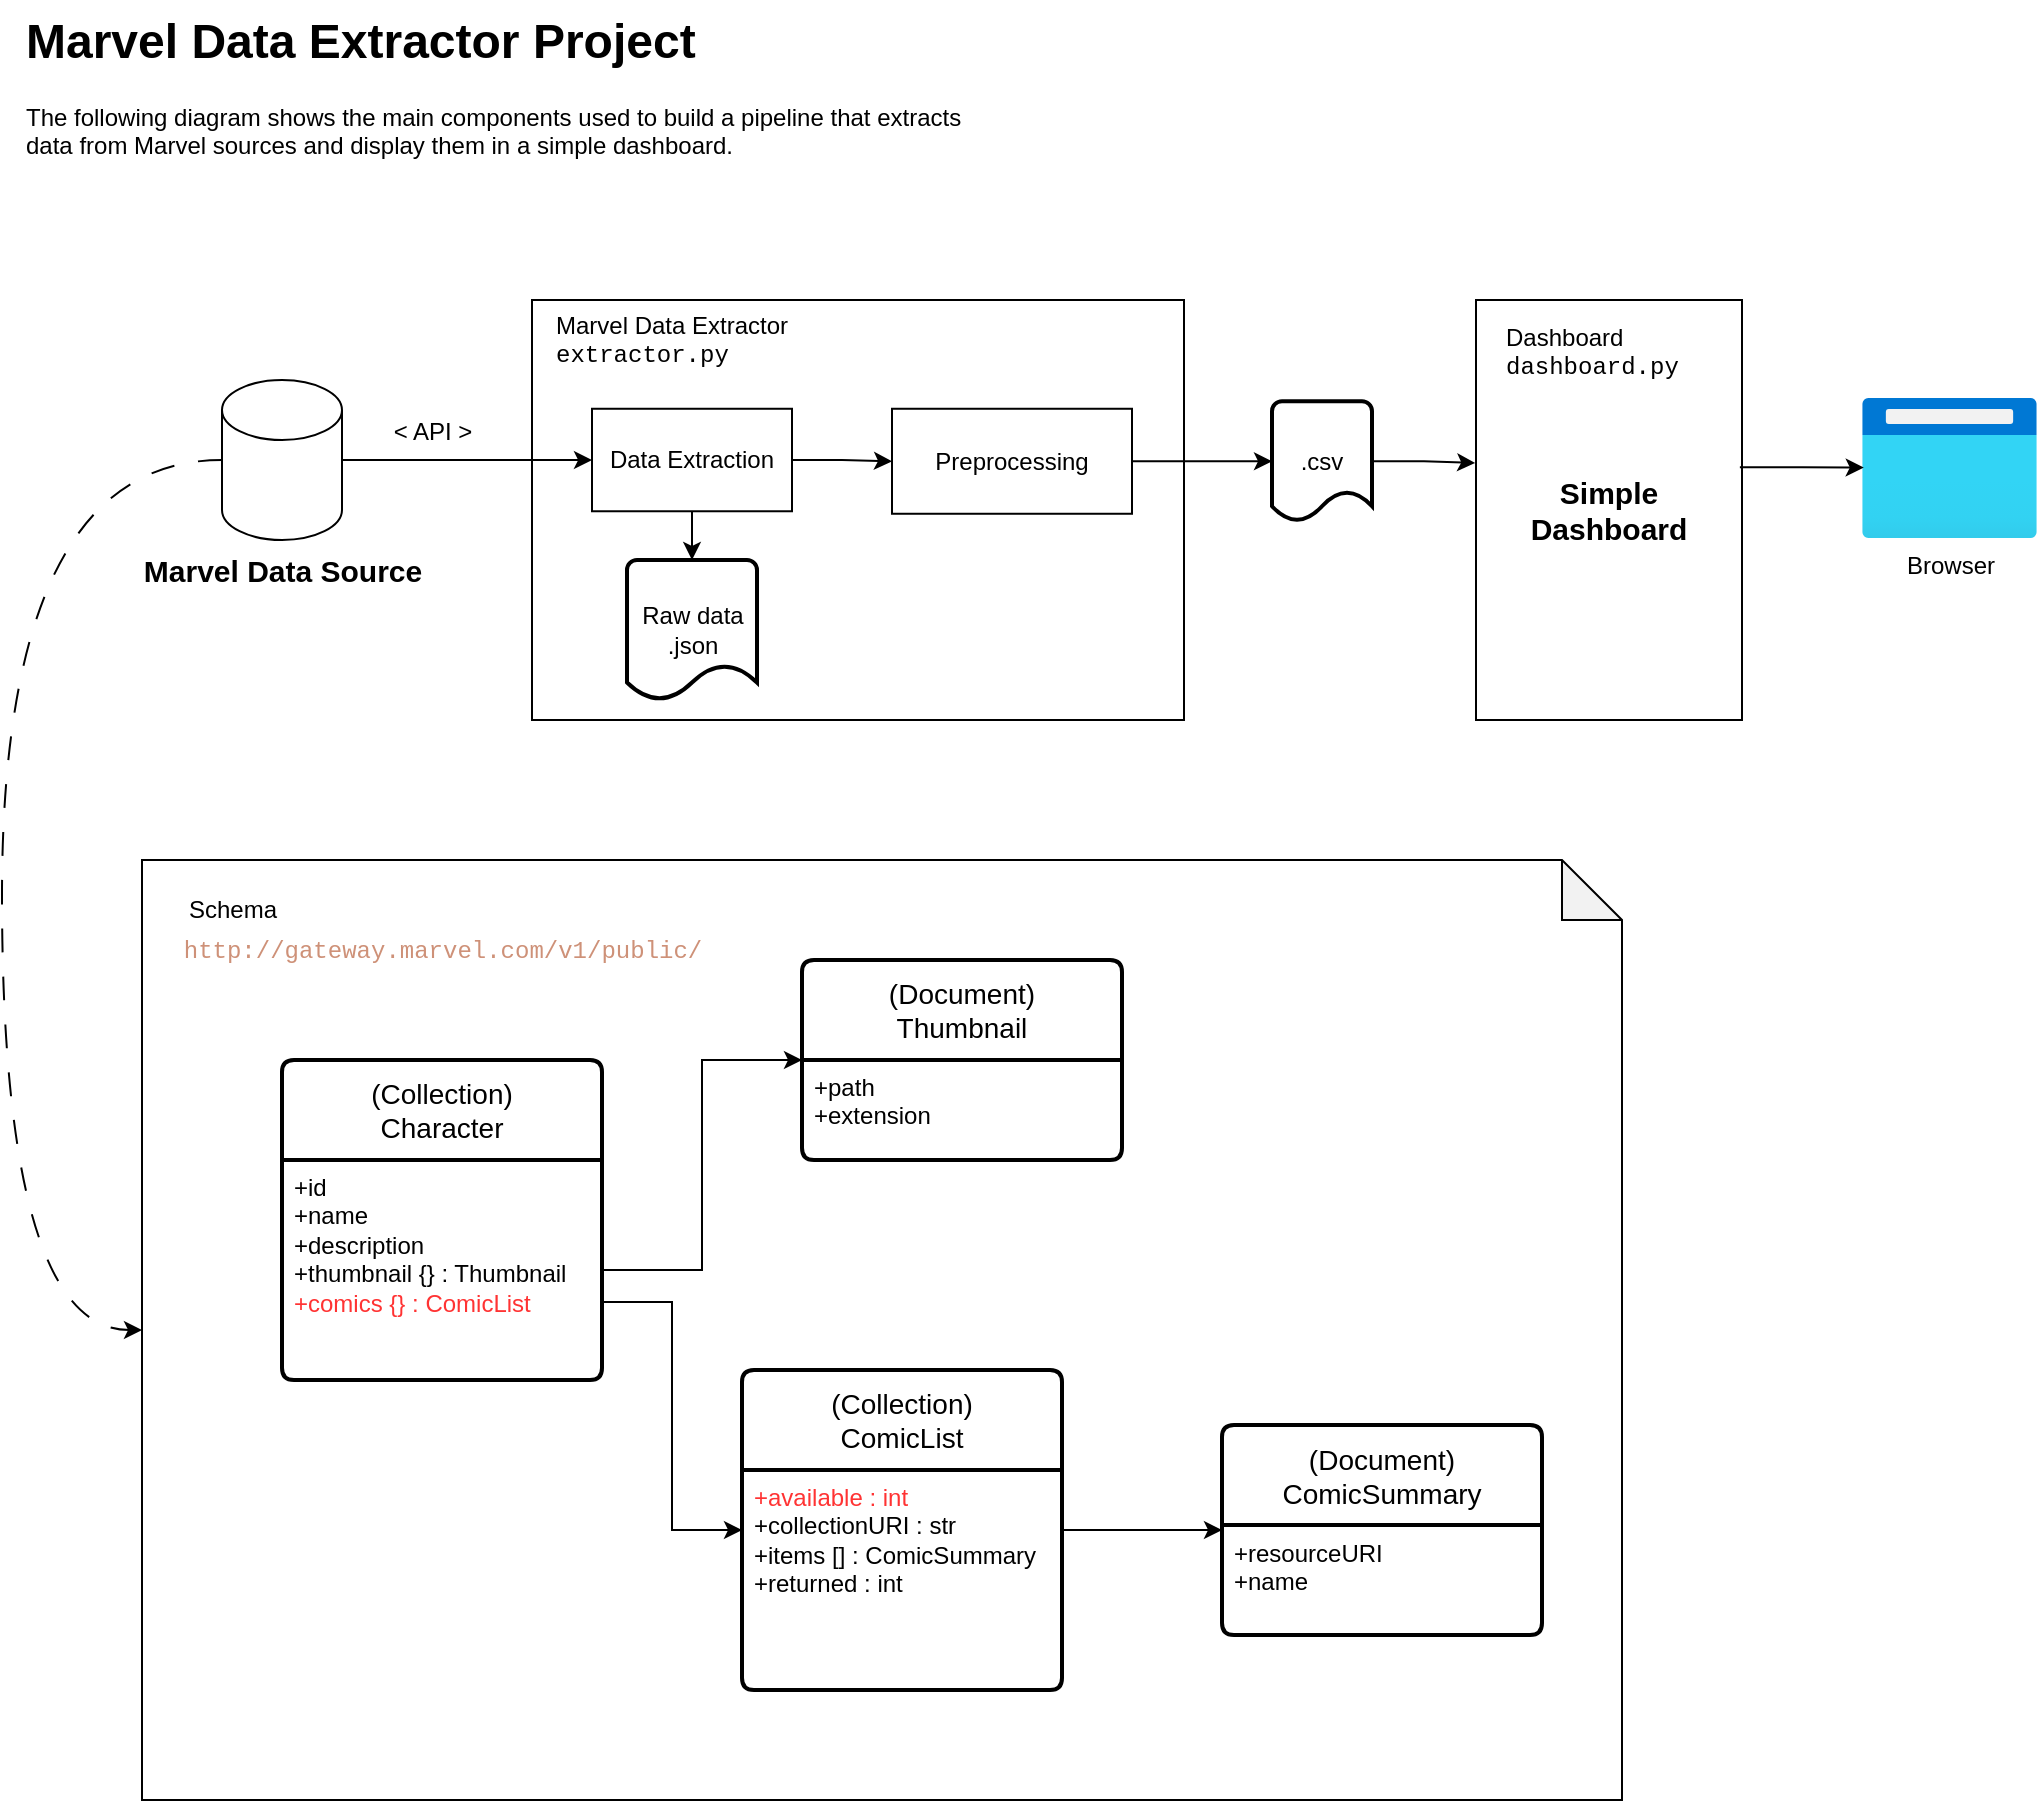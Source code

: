 <mxfile version="24.7.13" pages="2">
  <diagram id="9Ol5aUBI6fZ-lyk_kM6U" name="Page-2">
    <mxGraphModel dx="1837" dy="831" grid="1" gridSize="10" guides="1" tooltips="1" connect="1" arrows="1" fold="1" page="1" pageScale="1" pageWidth="1169" pageHeight="827" math="0" shadow="0">
      <root>
        <mxCell id="0" />
        <mxCell id="1" parent="0" />
        <mxCell id="OSHusnXTL472bYSLmm0P-1" value="" style="shape=cylinder3;whiteSpace=wrap;html=1;boundedLbl=1;backgroundOutline=1;size=15;" vertex="1" parent="1">
          <mxGeometry x="140" y="200" width="60" height="80" as="geometry" />
        </mxCell>
        <mxCell id="OSHusnXTL472bYSLmm0P-2" value="&lt;font style=&quot;font-size: 15px;&quot;&gt;&lt;b&gt;Marvel Data Source&lt;/b&gt;&lt;/font&gt;" style="text;html=1;align=center;verticalAlign=middle;resizable=0;points=[];autosize=1;strokeColor=none;fillColor=none;" vertex="1" parent="1">
          <mxGeometry x="90" y="280" width="160" height="30" as="geometry" />
        </mxCell>
        <mxCell id="OSHusnXTL472bYSLmm0P-8" value="" style="edgeStyle=orthogonalEdgeStyle;rounded=0;orthogonalLoop=1;jettySize=auto;html=1;exitX=1;exitY=0.5;exitDx=0;exitDy=0;exitPerimeter=0;" edge="1" parent="1" source="OSHusnXTL472bYSLmm0P-1" target="OSHusnXTL472bYSLmm0P-7">
          <mxGeometry relative="1" as="geometry">
            <mxPoint x="245" y="240" as="sourcePoint" />
          </mxGeometry>
        </mxCell>
        <mxCell id="OSHusnXTL472bYSLmm0P-18" value="" style="edgeStyle=orthogonalEdgeStyle;rounded=0;orthogonalLoop=1;jettySize=auto;html=1;" edge="1" parent="1" source="OSHusnXTL472bYSLmm0P-7" target="OSHusnXTL472bYSLmm0P-17">
          <mxGeometry relative="1" as="geometry" />
        </mxCell>
        <mxCell id="OSHusnXTL472bYSLmm0P-25" value="" style="rounded=0;whiteSpace=wrap;html=1;fillColor=none;" vertex="1" parent="1">
          <mxGeometry x="295" y="160" width="326" height="210" as="geometry" />
        </mxCell>
        <mxCell id="OSHusnXTL472bYSLmm0P-7" value="Data Extraction" style="whiteSpace=wrap;html=1;" vertex="1" parent="1">
          <mxGeometry x="325" y="214.38" width="100" height="51.25" as="geometry" />
        </mxCell>
        <mxCell id="OSHusnXTL472bYSLmm0P-12" value="&lt;b style=&quot;font-size: 15px;&quot;&gt;Simple &lt;br&gt;Dashboard&lt;/b&gt;" style="whiteSpace=wrap;html=1;" vertex="1" parent="1">
          <mxGeometry x="767" y="160" width="133" height="210" as="geometry" />
        </mxCell>
        <mxCell id="OSHusnXTL472bYSLmm0P-19" style="edgeStyle=orthogonalEdgeStyle;rounded=0;orthogonalLoop=1;jettySize=auto;html=1;entryX=0;entryY=0.5;entryDx=0;entryDy=0;entryPerimeter=0;" edge="1" parent="1" source="OSHusnXTL472bYSLmm0P-17" target="OSHusnXTL472bYSLmm0P-24">
          <mxGeometry relative="1" as="geometry" />
        </mxCell>
        <mxCell id="OSHusnXTL472bYSLmm0P-17" value="Preprocessing" style="whiteSpace=wrap;html=1;" vertex="1" parent="1">
          <mxGeometry x="475" y="214.38" width="120" height="52.5" as="geometry" />
        </mxCell>
        <mxCell id="OSHusnXTL472bYSLmm0P-29" style="edgeStyle=orthogonalEdgeStyle;rounded=0;orthogonalLoop=1;jettySize=auto;html=1;entryX=-0.003;entryY=0.388;entryDx=0;entryDy=0;entryPerimeter=0;" edge="1" parent="1" source="OSHusnXTL472bYSLmm0P-24" target="OSHusnXTL472bYSLmm0P-12">
          <mxGeometry relative="1" as="geometry" />
        </mxCell>
        <mxCell id="OSHusnXTL472bYSLmm0P-24" value=".csv" style="strokeWidth=2;html=1;shape=mxgraph.flowchart.document2;whiteSpace=wrap;size=0.25;" vertex="1" parent="1">
          <mxGeometry x="665" y="210.63" width="50" height="60" as="geometry" />
        </mxCell>
        <mxCell id="OSHusnXTL472bYSLmm0P-26" value="&lt;div&gt;Raw data&lt;/div&gt;.json" style="strokeWidth=2;html=1;shape=mxgraph.flowchart.document2;whiteSpace=wrap;size=0.25;" vertex="1" parent="1">
          <mxGeometry x="342.5" y="290" width="65" height="70" as="geometry" />
        </mxCell>
        <mxCell id="OSHusnXTL472bYSLmm0P-27" style="edgeStyle=orthogonalEdgeStyle;rounded=0;orthogonalLoop=1;jettySize=auto;html=1;entryX=0.5;entryY=0;entryDx=0;entryDy=0;entryPerimeter=0;" edge="1" parent="1" source="OSHusnXTL472bYSLmm0P-7" target="OSHusnXTL472bYSLmm0P-26">
          <mxGeometry relative="1" as="geometry" />
        </mxCell>
        <mxCell id="OSHusnXTL472bYSLmm0P-28" value="&amp;lt; API &amp;gt;" style="text;html=1;align=center;verticalAlign=middle;resizable=0;points=[];autosize=1;strokeColor=none;fillColor=none;" vertex="1" parent="1">
          <mxGeometry x="215" y="210.63" width="60" height="30" as="geometry" />
        </mxCell>
        <mxCell id="OSHusnXTL472bYSLmm0P-30" value="Marvel Data Extractor&lt;br&gt;&lt;font face=&quot;Courier New&quot;&gt;extractor.py&lt;/font&gt;" style="text;html=1;align=left;verticalAlign=middle;resizable=0;points=[];autosize=1;strokeColor=none;fillColor=none;" vertex="1" parent="1">
          <mxGeometry x="305" y="160" width="140" height="40" as="geometry" />
        </mxCell>
        <mxCell id="OSHusnXTL472bYSLmm0P-31" value="Dashboard&lt;div&gt;&lt;font face=&quot;Courier New&quot;&gt;dashboard.py&lt;/font&gt;&lt;/div&gt;" style="text;html=1;align=left;verticalAlign=middle;resizable=0;points=[];autosize=1;strokeColor=none;fillColor=none;" vertex="1" parent="1">
          <mxGeometry x="780" y="165.63" width="110" height="40" as="geometry" />
        </mxCell>
        <mxCell id="OSHusnXTL472bYSLmm0P-32" value="Browser" style="image;aspect=fixed;html=1;points=[];align=center;fontSize=12;image=img/lib/azure2/general/Browser.svg;" vertex="1" parent="1">
          <mxGeometry x="960" y="209" width="87.5" height="70" as="geometry" />
        </mxCell>
        <mxCell id="OSHusnXTL472bYSLmm0P-33" style="edgeStyle=orthogonalEdgeStyle;rounded=0;orthogonalLoop=1;jettySize=auto;html=1;entryX=0.01;entryY=0.497;entryDx=0;entryDy=0;entryPerimeter=0;exitX=0.992;exitY=0.398;exitDx=0;exitDy=0;exitPerimeter=0;" edge="1" parent="1" source="OSHusnXTL472bYSLmm0P-12" target="OSHusnXTL472bYSLmm0P-32">
          <mxGeometry relative="1" as="geometry" />
        </mxCell>
        <mxCell id="OSHusnXTL472bYSLmm0P-34" value="" style="shape=image;verticalLabelPosition=bottom;labelBackgroundColor=default;verticalAlign=top;aspect=fixed;imageAspect=0;image=https://dash.plotly.com/assets/images/plotly_logo_dark.png;imageBackground=none;" vertex="1" parent="1">
          <mxGeometry x="804.05" y="335.62" width="58.14" height="19.38" as="geometry" />
        </mxCell>
        <mxCell id="OSHusnXTL472bYSLmm0P-36" value="" style="shape=image;verticalLabelPosition=bottom;labelBackgroundColor=default;verticalAlign=top;aspect=fixed;imageAspect=0;image=https://dash.plotly.com/assets/images/language_icons/python_50px.svg;" vertex="1" parent="1">
          <mxGeometry x="860.62" y="330.62" width="29.38" height="29.38" as="geometry" />
        </mxCell>
        <mxCell id="OSHusnXTL472bYSLmm0P-37" value="" style="shape=image;verticalLabelPosition=bottom;labelBackgroundColor=default;verticalAlign=top;aspect=fixed;imageAspect=0;image=https://dash.plotly.com/assets/images/language_icons/python_50px.svg;" vertex="1" parent="1">
          <mxGeometry x="565" y="310.62" width="49.38" height="49.38" as="geometry" />
        </mxCell>
        <mxCell id="JEEFn4s-ZgktFQL7GDDc-13" value="" style="group" vertex="1" connectable="0" parent="1">
          <mxGeometry x="100" y="440" width="740" height="470" as="geometry" />
        </mxCell>
        <mxCell id="JEEFn4s-ZgktFQL7GDDc-12" value="" style="shape=note;whiteSpace=wrap;html=1;backgroundOutline=1;darkOpacity=0.05;" vertex="1" parent="JEEFn4s-ZgktFQL7GDDc-13">
          <mxGeometry width="740" height="470" as="geometry" />
        </mxCell>
        <mxCell id="JEEFn4s-ZgktFQL7GDDc-1" value="" style="edgeStyle=orthogonalEdgeStyle;rounded=0;orthogonalLoop=1;jettySize=auto;html=1;exitX=1.006;exitY=0.645;exitDx=0;exitDy=0;exitPerimeter=0;" edge="1" parent="JEEFn4s-ZgktFQL7GDDc-13" source="JEEFn4s-ZgktFQL7GDDc-4" target="JEEFn4s-ZgktFQL7GDDc-6">
          <mxGeometry relative="1" as="geometry" />
        </mxCell>
        <mxCell id="JEEFn4s-ZgktFQL7GDDc-2" value="" style="edgeStyle=orthogonalEdgeStyle;rounded=0;orthogonalLoop=1;jettySize=auto;html=1;exitX=1;exitY=0.5;exitDx=0;exitDy=0;" edge="1" parent="JEEFn4s-ZgktFQL7GDDc-13" source="JEEFn4s-ZgktFQL7GDDc-4" target="JEEFn4s-ZgktFQL7GDDc-10">
          <mxGeometry relative="1" as="geometry" />
        </mxCell>
        <mxCell id="JEEFn4s-ZgktFQL7GDDc-3" value="(Collection)&lt;br&gt;Character" style="swimlane;childLayout=stackLayout;horizontal=1;startSize=50;horizontalStack=0;rounded=1;fontSize=14;fontStyle=0;strokeWidth=2;resizeParent=0;resizeLast=1;shadow=0;dashed=0;align=center;arcSize=4;whiteSpace=wrap;html=1;" vertex="1" parent="JEEFn4s-ZgktFQL7GDDc-13">
          <mxGeometry x="70" y="100" width="160" height="160" as="geometry" />
        </mxCell>
        <mxCell id="JEEFn4s-ZgktFQL7GDDc-4" value="+id&lt;br&gt;+name&lt;br&gt;+description&lt;div&gt;+thumbnail {} : Thumbnail&lt;/div&gt;&lt;div&gt;&lt;font color=&quot;#ff3333&quot;&gt;+comics {} : ComicList&lt;br&gt;&lt;/font&gt;&lt;div&gt;&lt;br&gt;&lt;/div&gt;&lt;/div&gt;" style="align=left;strokeColor=none;fillColor=none;spacingLeft=4;fontSize=12;verticalAlign=top;resizable=0;rotatable=0;part=1;html=1;" vertex="1" parent="JEEFn4s-ZgktFQL7GDDc-3">
          <mxGeometry y="50" width="160" height="110" as="geometry" />
        </mxCell>
        <mxCell id="JEEFn4s-ZgktFQL7GDDc-5" value="" style="edgeStyle=orthogonalEdgeStyle;rounded=0;orthogonalLoop=1;jettySize=auto;html=1;" edge="1" parent="JEEFn4s-ZgktFQL7GDDc-13" source="JEEFn4s-ZgktFQL7GDDc-6" target="JEEFn4s-ZgktFQL7GDDc-8">
          <mxGeometry relative="1" as="geometry" />
        </mxCell>
        <mxCell id="JEEFn4s-ZgktFQL7GDDc-6" value="(Collection)&lt;br&gt;ComicList" style="swimlane;childLayout=stackLayout;horizontal=1;startSize=50;horizontalStack=0;rounded=1;fontSize=14;fontStyle=0;strokeWidth=2;resizeParent=0;resizeLast=1;shadow=0;dashed=0;align=center;arcSize=4;whiteSpace=wrap;html=1;" vertex="1" parent="JEEFn4s-ZgktFQL7GDDc-13">
          <mxGeometry x="300" y="255" width="160" height="160" as="geometry" />
        </mxCell>
        <mxCell id="JEEFn4s-ZgktFQL7GDDc-7" value="&lt;font color=&quot;#ff3333&quot;&gt;+available : int&lt;br&gt;&lt;/font&gt;+collectionURI : str&lt;br&gt;+items [] : ComicSummary&lt;div&gt;+returned : int&lt;/div&gt;&lt;div&gt;&lt;div&gt;&lt;br&gt;&lt;/div&gt;&lt;/div&gt;" style="align=left;strokeColor=none;fillColor=none;spacingLeft=4;fontSize=12;verticalAlign=top;resizable=0;rotatable=0;part=1;html=1;" vertex="1" parent="JEEFn4s-ZgktFQL7GDDc-6">
          <mxGeometry y="50" width="160" height="110" as="geometry" />
        </mxCell>
        <mxCell id="JEEFn4s-ZgktFQL7GDDc-8" value="(Document) ComicSummary" style="swimlane;childLayout=stackLayout;horizontal=1;startSize=50;horizontalStack=0;rounded=1;fontSize=14;fontStyle=0;strokeWidth=2;resizeParent=0;resizeLast=1;shadow=0;dashed=0;align=center;arcSize=4;whiteSpace=wrap;html=1;" vertex="1" parent="JEEFn4s-ZgktFQL7GDDc-13">
          <mxGeometry x="540" y="282.5" width="160" height="105" as="geometry" />
        </mxCell>
        <mxCell id="JEEFn4s-ZgktFQL7GDDc-9" value="+resourceURI&lt;br&gt;+name" style="align=left;strokeColor=none;fillColor=none;spacingLeft=4;fontSize=12;verticalAlign=top;resizable=0;rotatable=0;part=1;html=1;" vertex="1" parent="JEEFn4s-ZgktFQL7GDDc-8">
          <mxGeometry y="50" width="160" height="55" as="geometry" />
        </mxCell>
        <mxCell id="JEEFn4s-ZgktFQL7GDDc-10" value="(Document)&lt;br&gt;Thumbnail" style="swimlane;childLayout=stackLayout;horizontal=1;startSize=50;horizontalStack=0;rounded=1;fontSize=14;fontStyle=0;strokeWidth=2;resizeParent=0;resizeLast=1;shadow=0;dashed=0;align=center;arcSize=4;whiteSpace=wrap;html=1;" vertex="1" parent="JEEFn4s-ZgktFQL7GDDc-13">
          <mxGeometry x="330" y="50" width="160" height="100" as="geometry" />
        </mxCell>
        <mxCell id="JEEFn4s-ZgktFQL7GDDc-11" value="+path&lt;br&gt;+extension&lt;div&gt;&lt;div&gt;&lt;br&gt;&lt;/div&gt;&lt;/div&gt;" style="align=left;strokeColor=none;fillColor=none;spacingLeft=4;fontSize=12;verticalAlign=top;resizable=0;rotatable=0;part=1;html=1;" vertex="1" parent="JEEFn4s-ZgktFQL7GDDc-10">
          <mxGeometry y="50" width="160" height="50" as="geometry" />
        </mxCell>
        <mxCell id="OSHusnXTL472bYSLmm0P-9" value="&lt;div style=&quot;color: rgb(212, 212, 212); font-family: Menlo, Monaco, &amp;quot;Courier New&amp;quot;, monospace; line-height: 18px; white-space-collapse: preserve;&quot;&gt;&lt;span style=&quot;color: #ce9178;&quot;&gt;http://gateway.marvel.com/v1/public/&lt;/span&gt;&lt;/div&gt;" style="text;html=1;align=center;verticalAlign=middle;resizable=0;points=[];autosize=1;strokeColor=none;fillColor=none;labelBackgroundColor=default;" vertex="1" parent="JEEFn4s-ZgktFQL7GDDc-13">
          <mxGeometry x="10" y="30" width="280" height="30" as="geometry" />
        </mxCell>
        <mxCell id="f3qinroSH5ih9pkfO1Uu-3" value="Schema" style="text;html=1;align=center;verticalAlign=middle;resizable=0;points=[];autosize=1;strokeColor=none;fillColor=none;" vertex="1" parent="JEEFn4s-ZgktFQL7GDDc-13">
          <mxGeometry x="10" y="10" width="70" height="30" as="geometry" />
        </mxCell>
        <mxCell id="JEEFn4s-ZgktFQL7GDDc-14" style="edgeStyle=orthogonalEdgeStyle;rounded=0;orthogonalLoop=1;jettySize=auto;html=1;entryX=0;entryY=0.5;entryDx=0;entryDy=0;entryPerimeter=0;curved=1;exitX=0;exitY=0.5;exitDx=0;exitDy=0;exitPerimeter=0;dashed=1;dashPattern=12 12;" edge="1" parent="1" source="OSHusnXTL472bYSLmm0P-1" target="JEEFn4s-ZgktFQL7GDDc-12">
          <mxGeometry relative="1" as="geometry">
            <Array as="points">
              <mxPoint x="30" y="240" />
              <mxPoint x="30" y="675" />
            </Array>
          </mxGeometry>
        </mxCell>
        <mxCell id="f3qinroSH5ih9pkfO1Uu-2" value="&lt;h1 style=&quot;margin-top: 0px;&quot;&gt;Marvel Data Extractor Project&lt;/h1&gt;&lt;div&gt;The following diagram shows the main components used to build a pipeline that extracts data from Marvel sources and display them in a simple dashboard.&lt;/div&gt;" style="text;html=1;whiteSpace=wrap;overflow=hidden;rounded=0;" vertex="1" parent="1">
          <mxGeometry x="40" y="10" width="470" height="120" as="geometry" />
        </mxCell>
      </root>
    </mxGraphModel>
  </diagram>
  <diagram name="Schema" id="e56a1550-8fbb-45ad-956c-1786394a9013">
    <mxGraphModel dx="1194" dy="540" grid="1" gridSize="10" guides="1" tooltips="1" connect="1" arrows="1" fold="1" page="1" pageScale="1" pageWidth="1100" pageHeight="850" background="none" math="0" shadow="0">
      <root>
        <mxCell id="0" />
        <mxCell id="1" parent="0" />
        <mxCell id="OdP9M_-ECtspS7WG8TOW-9" value="" style="edgeStyle=orthogonalEdgeStyle;rounded=0;orthogonalLoop=1;jettySize=auto;html=1;exitX=1.006;exitY=0.645;exitDx=0;exitDy=0;exitPerimeter=0;" parent="1" source="OdP9M_-ECtspS7WG8TOW-2" target="OdP9M_-ECtspS7WG8TOW-7" edge="1">
          <mxGeometry relative="1" as="geometry" />
        </mxCell>
        <mxCell id="OdP9M_-ECtspS7WG8TOW-17" value="" style="edgeStyle=orthogonalEdgeStyle;rounded=0;orthogonalLoop=1;jettySize=auto;html=1;exitX=1;exitY=0.5;exitDx=0;exitDy=0;" parent="1" source="OdP9M_-ECtspS7WG8TOW-2" target="OdP9M_-ECtspS7WG8TOW-15" edge="1">
          <mxGeometry relative="1" as="geometry" />
        </mxCell>
        <mxCell id="OdP9M_-ECtspS7WG8TOW-1" value="(Collection)&lt;br&gt;Character" style="swimlane;childLayout=stackLayout;horizontal=1;startSize=50;horizontalStack=0;rounded=1;fontSize=14;fontStyle=0;strokeWidth=2;resizeParent=0;resizeLast=1;shadow=0;dashed=0;align=center;arcSize=4;whiteSpace=wrap;html=1;" parent="1" vertex="1">
          <mxGeometry x="310" y="110" width="160" height="160" as="geometry" />
        </mxCell>
        <mxCell id="OdP9M_-ECtspS7WG8TOW-2" value="+id&lt;br&gt;+name&lt;br&gt;+description&lt;div&gt;+thumbnail {} : Thumbnail&lt;/div&gt;&lt;div&gt;+comics {} : ComicList&lt;br&gt;&lt;div&gt;&lt;br&gt;&lt;/div&gt;&lt;/div&gt;" style="align=left;strokeColor=none;fillColor=none;spacingLeft=4;fontSize=12;verticalAlign=top;resizable=0;rotatable=0;part=1;html=1;" parent="OdP9M_-ECtspS7WG8TOW-1" vertex="1">
          <mxGeometry y="50" width="160" height="110" as="geometry" />
        </mxCell>
        <mxCell id="OdP9M_-ECtspS7WG8TOW-12" value="" style="edgeStyle=orthogonalEdgeStyle;rounded=0;orthogonalLoop=1;jettySize=auto;html=1;" parent="1" source="OdP9M_-ECtspS7WG8TOW-7" target="OdP9M_-ECtspS7WG8TOW-10" edge="1">
          <mxGeometry relative="1" as="geometry" />
        </mxCell>
        <mxCell id="OdP9M_-ECtspS7WG8TOW-7" value="(Collection)&lt;br&gt;ComicList" style="swimlane;childLayout=stackLayout;horizontal=1;startSize=50;horizontalStack=0;rounded=1;fontSize=14;fontStyle=0;strokeWidth=2;resizeParent=0;resizeLast=1;shadow=0;dashed=0;align=center;arcSize=4;whiteSpace=wrap;html=1;" parent="1" vertex="1">
          <mxGeometry x="540" y="265" width="160" height="160" as="geometry" />
        </mxCell>
        <mxCell id="OdP9M_-ECtspS7WG8TOW-8" value="+available : int&lt;br&gt;+collectionURI : str&lt;br&gt;+items [] : ComicSummary&lt;div&gt;+returned : int&lt;/div&gt;&lt;div&gt;&lt;div&gt;&lt;br&gt;&lt;/div&gt;&lt;/div&gt;" style="align=left;strokeColor=none;fillColor=none;spacingLeft=4;fontSize=12;verticalAlign=top;resizable=0;rotatable=0;part=1;html=1;" parent="OdP9M_-ECtspS7WG8TOW-7" vertex="1">
          <mxGeometry y="50" width="160" height="110" as="geometry" />
        </mxCell>
        <mxCell id="OdP9M_-ECtspS7WG8TOW-10" value="(Document) ComicSummary" style="swimlane;childLayout=stackLayout;horizontal=1;startSize=50;horizontalStack=0;rounded=1;fontSize=14;fontStyle=0;strokeWidth=2;resizeParent=0;resizeLast=1;shadow=0;dashed=0;align=center;arcSize=4;whiteSpace=wrap;html=1;" parent="1" vertex="1">
          <mxGeometry x="780" y="292.5" width="160" height="105" as="geometry" />
        </mxCell>
        <mxCell id="OdP9M_-ECtspS7WG8TOW-11" value="+resourceURI&lt;br&gt;+name" style="align=left;strokeColor=none;fillColor=none;spacingLeft=4;fontSize=12;verticalAlign=top;resizable=0;rotatable=0;part=1;html=1;" parent="OdP9M_-ECtspS7WG8TOW-10" vertex="1">
          <mxGeometry y="50" width="160" height="55" as="geometry" />
        </mxCell>
        <mxCell id="OdP9M_-ECtspS7WG8TOW-15" value="(Document)&lt;br&gt;Thumbnail" style="swimlane;childLayout=stackLayout;horizontal=1;startSize=50;horizontalStack=0;rounded=1;fontSize=14;fontStyle=0;strokeWidth=2;resizeParent=0;resizeLast=1;shadow=0;dashed=0;align=center;arcSize=4;whiteSpace=wrap;html=1;" parent="1" vertex="1">
          <mxGeometry x="570" y="60" width="160" height="100" as="geometry" />
        </mxCell>
        <mxCell id="OdP9M_-ECtspS7WG8TOW-16" value="+path&lt;br&gt;+extension&lt;div&gt;&lt;div&gt;&lt;br&gt;&lt;/div&gt;&lt;/div&gt;" style="align=left;strokeColor=none;fillColor=none;spacingLeft=4;fontSize=12;verticalAlign=top;resizable=0;rotatable=0;part=1;html=1;" parent="OdP9M_-ECtspS7WG8TOW-15" vertex="1">
          <mxGeometry y="50" width="160" height="50" as="geometry" />
        </mxCell>
      </root>
    </mxGraphModel>
  </diagram>
</mxfile>
